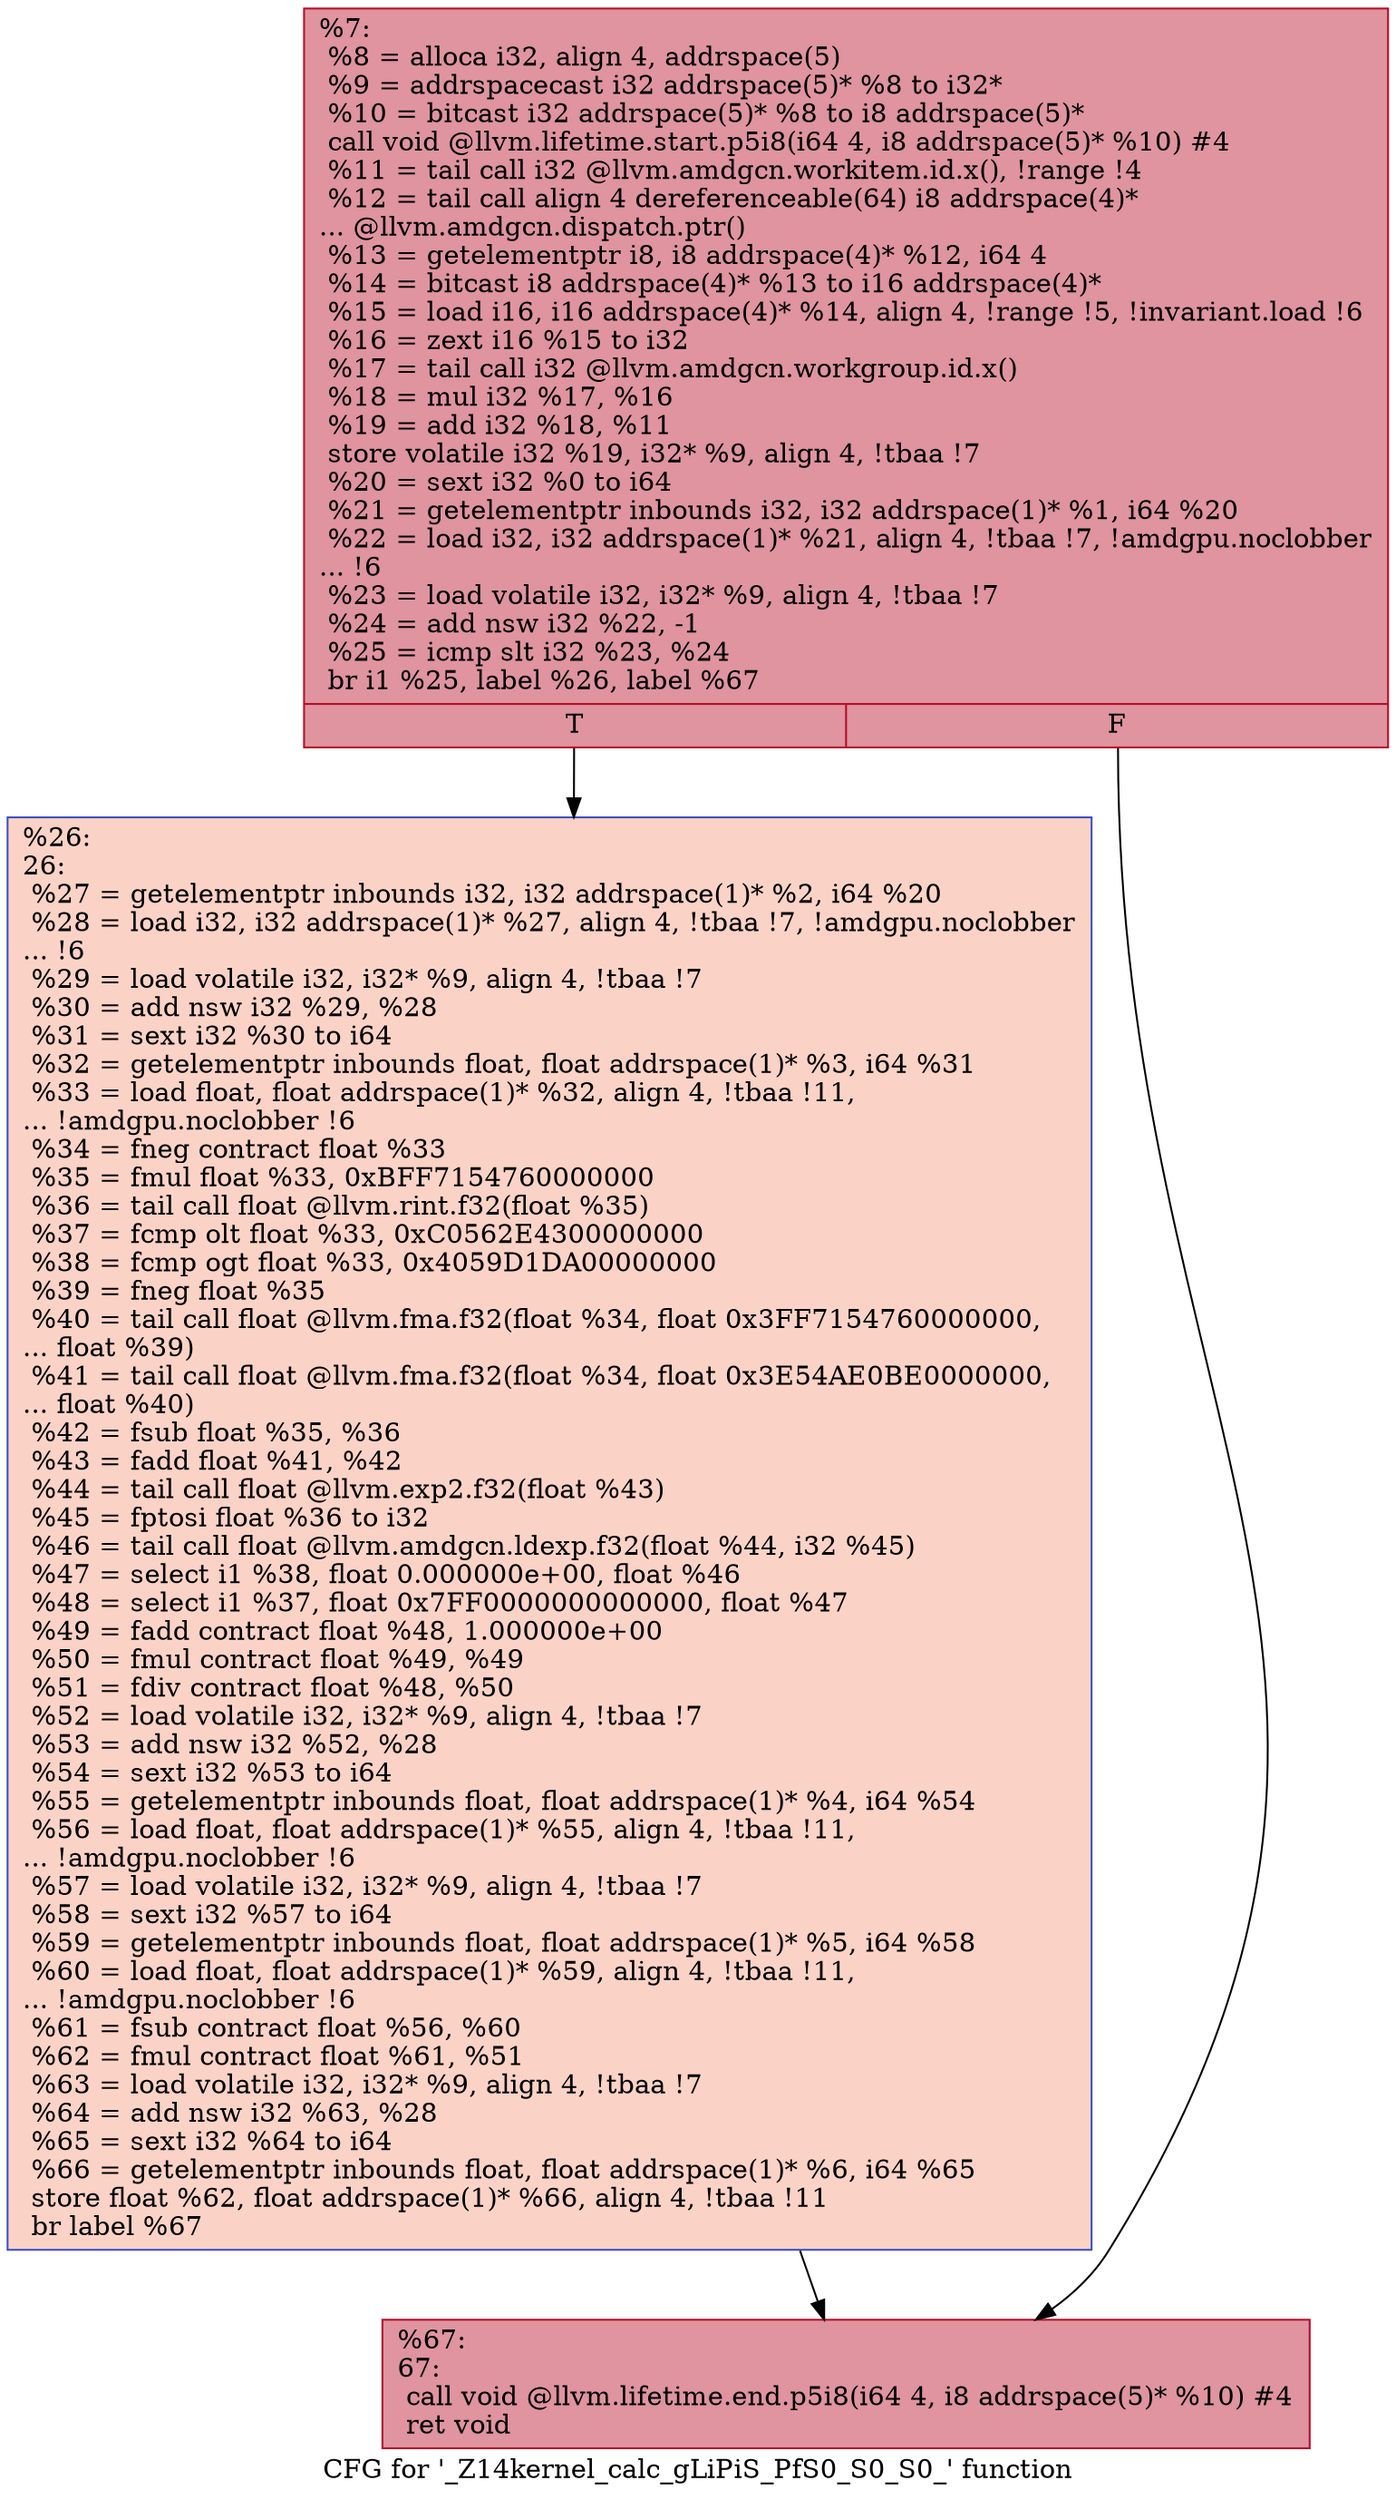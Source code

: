 digraph "CFG for '_Z14kernel_calc_gLiPiS_PfS0_S0_S0_' function" {
	label="CFG for '_Z14kernel_calc_gLiPiS_PfS0_S0_S0_' function";

	Node0x4acd3b0 [shape=record,color="#b70d28ff", style=filled, fillcolor="#b70d2870",label="{%7:\l  %8 = alloca i32, align 4, addrspace(5)\l  %9 = addrspacecast i32 addrspace(5)* %8 to i32*\l  %10 = bitcast i32 addrspace(5)* %8 to i8 addrspace(5)*\l  call void @llvm.lifetime.start.p5i8(i64 4, i8 addrspace(5)* %10) #4\l  %11 = tail call i32 @llvm.amdgcn.workitem.id.x(), !range !4\l  %12 = tail call align 4 dereferenceable(64) i8 addrspace(4)*\l... @llvm.amdgcn.dispatch.ptr()\l  %13 = getelementptr i8, i8 addrspace(4)* %12, i64 4\l  %14 = bitcast i8 addrspace(4)* %13 to i16 addrspace(4)*\l  %15 = load i16, i16 addrspace(4)* %14, align 4, !range !5, !invariant.load !6\l  %16 = zext i16 %15 to i32\l  %17 = tail call i32 @llvm.amdgcn.workgroup.id.x()\l  %18 = mul i32 %17, %16\l  %19 = add i32 %18, %11\l  store volatile i32 %19, i32* %9, align 4, !tbaa !7\l  %20 = sext i32 %0 to i64\l  %21 = getelementptr inbounds i32, i32 addrspace(1)* %1, i64 %20\l  %22 = load i32, i32 addrspace(1)* %21, align 4, !tbaa !7, !amdgpu.noclobber\l... !6\l  %23 = load volatile i32, i32* %9, align 4, !tbaa !7\l  %24 = add nsw i32 %22, -1\l  %25 = icmp slt i32 %23, %24\l  br i1 %25, label %26, label %67\l|{<s0>T|<s1>F}}"];
	Node0x4acd3b0:s0 -> Node0x4ad06e0;
	Node0x4acd3b0:s1 -> Node0x4ad0770;
	Node0x4ad06e0 [shape=record,color="#3d50c3ff", style=filled, fillcolor="#f59c7d70",label="{%26:\l26:                                               \l  %27 = getelementptr inbounds i32, i32 addrspace(1)* %2, i64 %20\l  %28 = load i32, i32 addrspace(1)* %27, align 4, !tbaa !7, !amdgpu.noclobber\l... !6\l  %29 = load volatile i32, i32* %9, align 4, !tbaa !7\l  %30 = add nsw i32 %29, %28\l  %31 = sext i32 %30 to i64\l  %32 = getelementptr inbounds float, float addrspace(1)* %3, i64 %31\l  %33 = load float, float addrspace(1)* %32, align 4, !tbaa !11,\l... !amdgpu.noclobber !6\l  %34 = fneg contract float %33\l  %35 = fmul float %33, 0xBFF7154760000000\l  %36 = tail call float @llvm.rint.f32(float %35)\l  %37 = fcmp olt float %33, 0xC0562E4300000000\l  %38 = fcmp ogt float %33, 0x4059D1DA00000000\l  %39 = fneg float %35\l  %40 = tail call float @llvm.fma.f32(float %34, float 0x3FF7154760000000,\l... float %39)\l  %41 = tail call float @llvm.fma.f32(float %34, float 0x3E54AE0BE0000000,\l... float %40)\l  %42 = fsub float %35, %36\l  %43 = fadd float %41, %42\l  %44 = tail call float @llvm.exp2.f32(float %43)\l  %45 = fptosi float %36 to i32\l  %46 = tail call float @llvm.amdgcn.ldexp.f32(float %44, i32 %45)\l  %47 = select i1 %38, float 0.000000e+00, float %46\l  %48 = select i1 %37, float 0x7FF0000000000000, float %47\l  %49 = fadd contract float %48, 1.000000e+00\l  %50 = fmul contract float %49, %49\l  %51 = fdiv contract float %48, %50\l  %52 = load volatile i32, i32* %9, align 4, !tbaa !7\l  %53 = add nsw i32 %52, %28\l  %54 = sext i32 %53 to i64\l  %55 = getelementptr inbounds float, float addrspace(1)* %4, i64 %54\l  %56 = load float, float addrspace(1)* %55, align 4, !tbaa !11,\l... !amdgpu.noclobber !6\l  %57 = load volatile i32, i32* %9, align 4, !tbaa !7\l  %58 = sext i32 %57 to i64\l  %59 = getelementptr inbounds float, float addrspace(1)* %5, i64 %58\l  %60 = load float, float addrspace(1)* %59, align 4, !tbaa !11,\l... !amdgpu.noclobber !6\l  %61 = fsub contract float %56, %60\l  %62 = fmul contract float %61, %51\l  %63 = load volatile i32, i32* %9, align 4, !tbaa !7\l  %64 = add nsw i32 %63, %28\l  %65 = sext i32 %64 to i64\l  %66 = getelementptr inbounds float, float addrspace(1)* %6, i64 %65\l  store float %62, float addrspace(1)* %66, align 4, !tbaa !11\l  br label %67\l}"];
	Node0x4ad06e0 -> Node0x4ad0770;
	Node0x4ad0770 [shape=record,color="#b70d28ff", style=filled, fillcolor="#b70d2870",label="{%67:\l67:                                               \l  call void @llvm.lifetime.end.p5i8(i64 4, i8 addrspace(5)* %10) #4\l  ret void\l}"];
}
